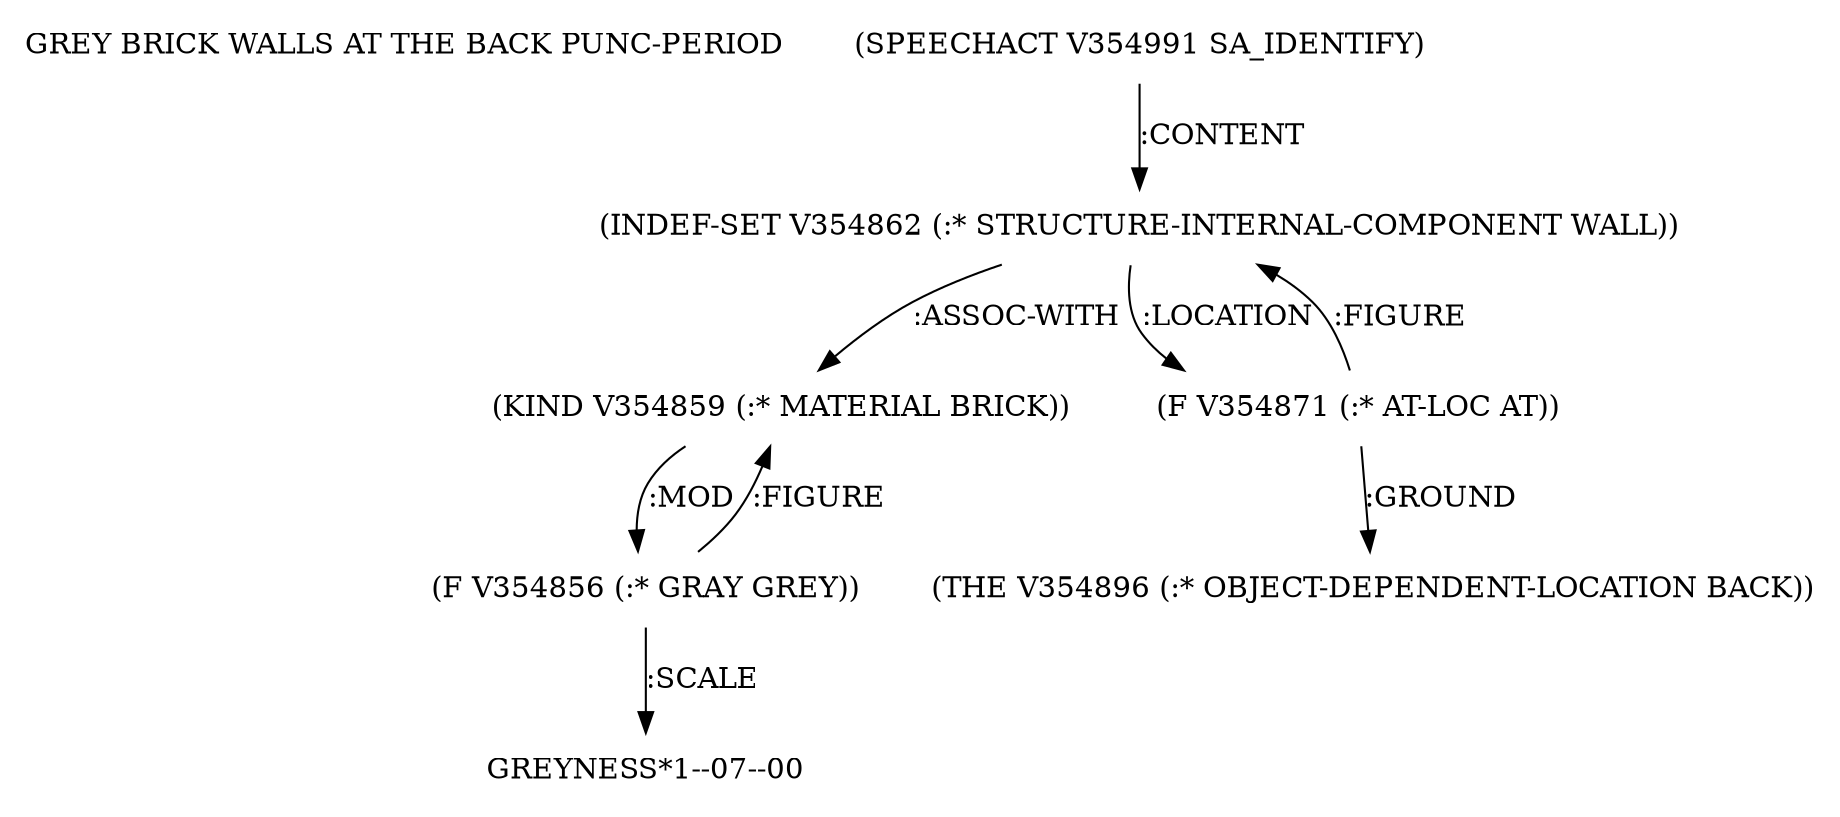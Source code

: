 digraph Terms {
  node [shape=none]
  "GREY BRICK WALLS AT THE BACK PUNC-PERIOD"
  "V354991" [label="(SPEECHACT V354991 SA_IDENTIFY)"]
  "V354991" -> "V354862" [label=":CONTENT"]
  "V354862" [label="(INDEF-SET V354862 (:* STRUCTURE-INTERNAL-COMPONENT WALL))"]
  "V354862" -> "V354859" [label=":ASSOC-WITH"]
  "V354862" -> "V354871" [label=":LOCATION"]
  "V354859" [label="(KIND V354859 (:* MATERIAL BRICK))"]
  "V354859" -> "V354856" [label=":MOD"]
  "V354856" [label="(F V354856 (:* GRAY GREY))"]
  "V354856" -> "V354859" [label=":FIGURE"]
  "V354856" -> "NT355206" [label=":SCALE"]
  "NT355206" [label="GREYNESS*1--07--00"]
  "V354871" [label="(F V354871 (:* AT-LOC AT))"]
  "V354871" -> "V354896" [label=":GROUND"]
  "V354871" -> "V354862" [label=":FIGURE"]
  "V354896" [label="(THE V354896 (:* OBJECT-DEPENDENT-LOCATION BACK))"]
}
